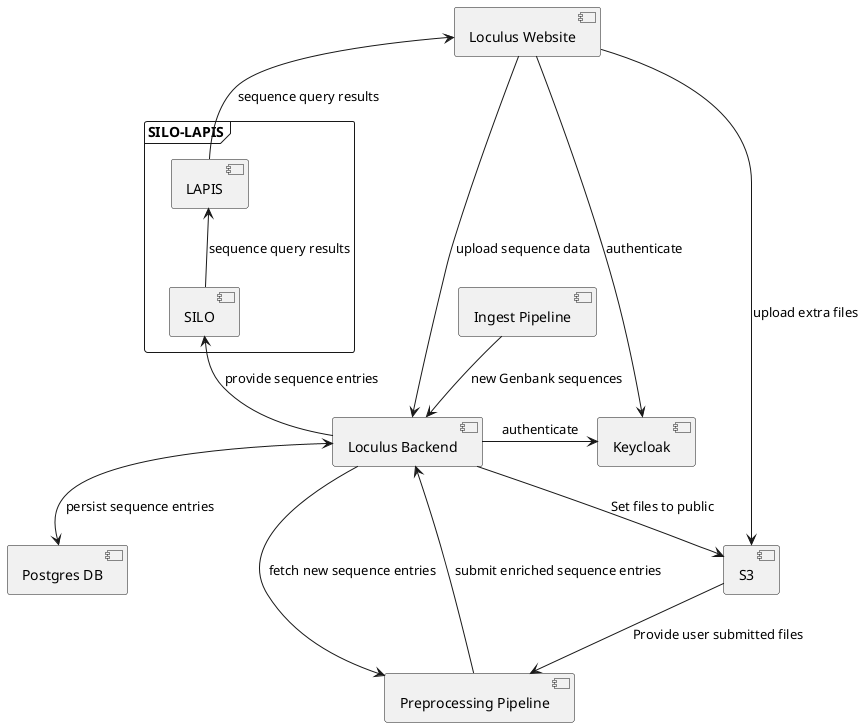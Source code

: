 @startuml

component "Loculus Website" as Website
component "Ingest Pipeline" as Ingest
component "Loculus Backend" as Backend

component "Postgres DB" as Postgres
component S3

component "Preprocessing Pipeline" as Preprocessing

component Keycloak

frame SILO-LAPIS {
    component SILO
    component LAPIS
}

Website --> Keycloak : authenticate
Backend -right-> Keycloak : authenticate

Website -down-> Backend : upload sequence data
Backend <-down-> Postgres : persist sequence entries
Backend --> Preprocessing : fetch new sequence entries
Backend <-- Preprocessing : submit enriched sequence entries
Ingest -down-> Backend : new Genbank sequences

SILO <-- Backend : provide sequence entries
LAPIS -up-> Website : sequence query results
LAPIS <-down- SILO : sequence query results

Website -> S3: upload extra files
Backend -down-> S3: Set files to public
S3 -down-> Preprocessing: Provide user submitted files

@enduml
